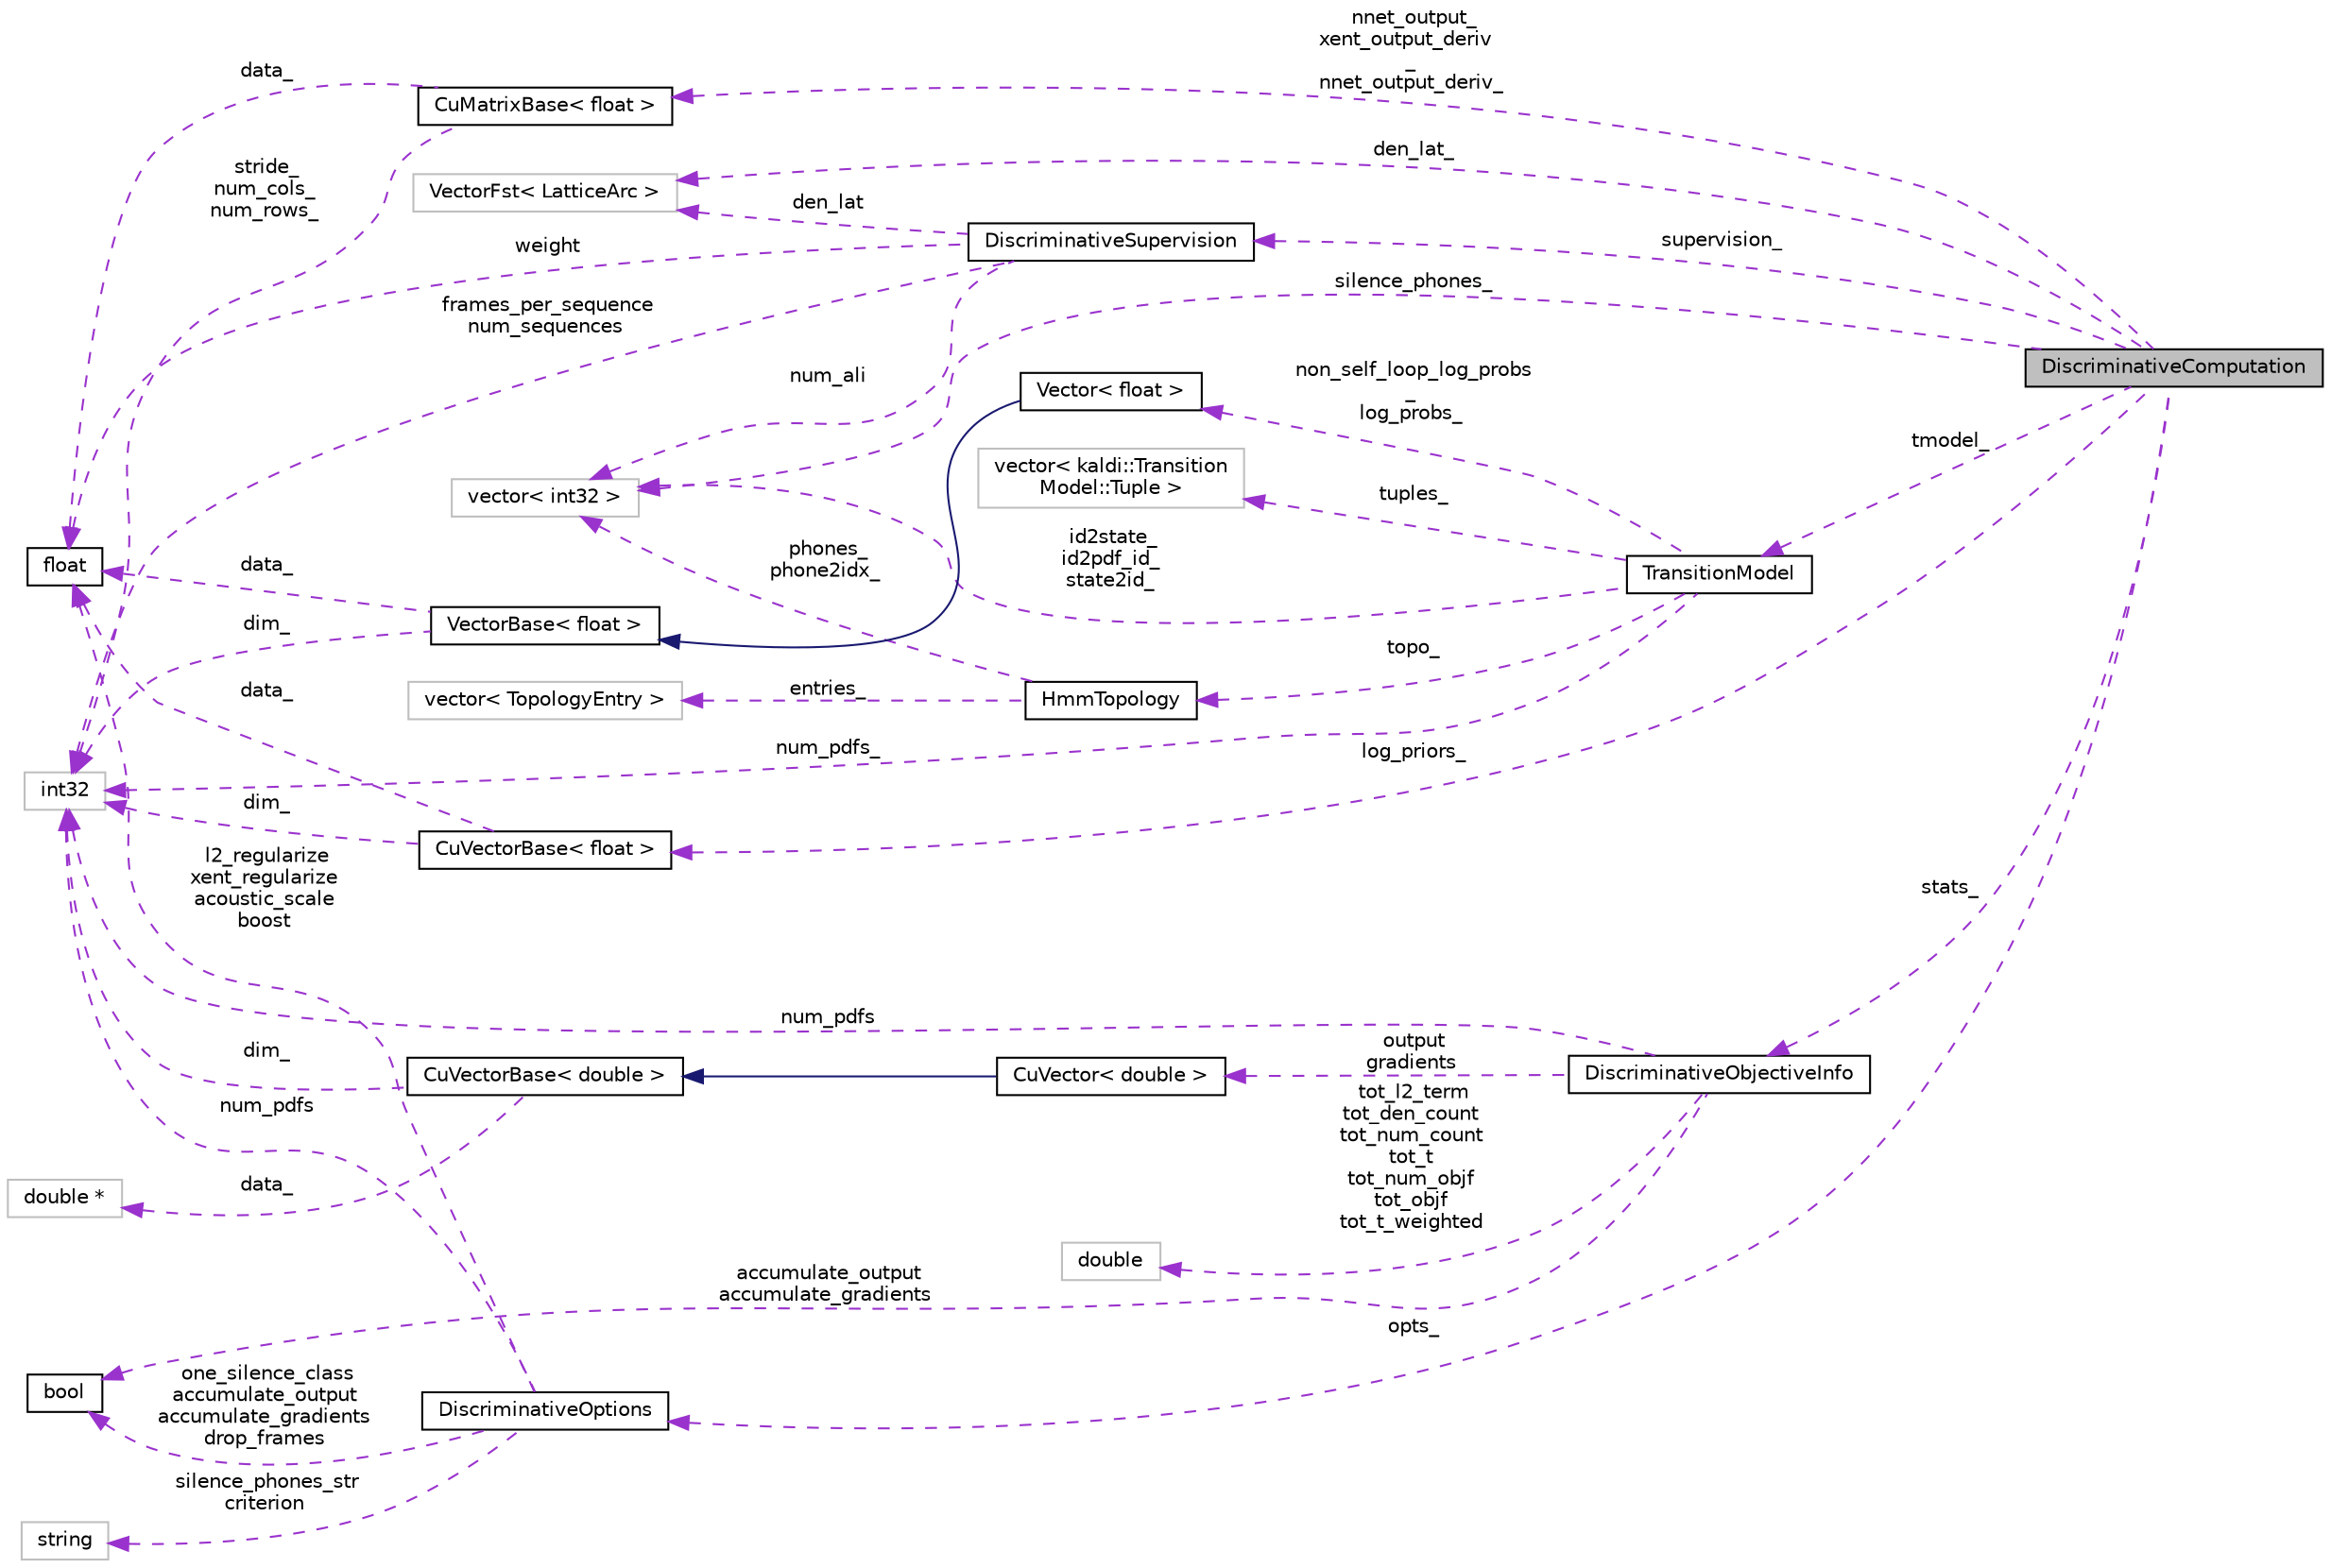 digraph "DiscriminativeComputation"
{
  edge [fontname="Helvetica",fontsize="10",labelfontname="Helvetica",labelfontsize="10"];
  node [fontname="Helvetica",fontsize="10",shape=record];
  rankdir="LR";
  Node1 [label="DiscriminativeComputation",height=0.2,width=0.4,color="black", fillcolor="grey75", style="filled", fontcolor="black"];
  Node2 -> Node1 [dir="back",color="darkorchid3",fontsize="10",style="dashed",label=" supervision_" ,fontname="Helvetica"];
  Node2 [label="DiscriminativeSupervision",height=0.2,width=0.4,color="black", fillcolor="white", style="filled",URL="$structkaldi_1_1discriminative_1_1DiscriminativeSupervision.html"];
  Node3 -> Node2 [dir="back",color="darkorchid3",fontsize="10",style="dashed",label=" weight" ,fontname="Helvetica"];
  Node3 [label="float",height=0.2,width=0.4,color="black", fillcolor="white", style="filled",URL="$classfloat.html"];
  Node4 -> Node2 [dir="back",color="darkorchid3",fontsize="10",style="dashed",label=" num_ali" ,fontname="Helvetica"];
  Node4 [label="vector\< int32 \>",height=0.2,width=0.4,color="grey75", fillcolor="white", style="filled"];
  Node5 -> Node2 [dir="back",color="darkorchid3",fontsize="10",style="dashed",label=" den_lat" ,fontname="Helvetica"];
  Node5 [label="VectorFst\< LatticeArc \>",height=0.2,width=0.4,color="grey75", fillcolor="white", style="filled"];
  Node6 -> Node2 [dir="back",color="darkorchid3",fontsize="10",style="dashed",label=" frames_per_sequence\nnum_sequences" ,fontname="Helvetica"];
  Node6 [label="int32",height=0.2,width=0.4,color="grey75", fillcolor="white", style="filled"];
  Node4 -> Node1 [dir="back",color="darkorchid3",fontsize="10",style="dashed",label=" silence_phones_" ,fontname="Helvetica"];
  Node7 -> Node1 [dir="back",color="darkorchid3",fontsize="10",style="dashed",label=" log_priors_" ,fontname="Helvetica"];
  Node7 [label="CuVectorBase\< float \>",height=0.2,width=0.4,color="black", fillcolor="white", style="filled",URL="$classkaldi_1_1CuVectorBase.html"];
  Node3 -> Node7 [dir="back",color="darkorchid3",fontsize="10",style="dashed",label=" data_" ,fontname="Helvetica"];
  Node6 -> Node7 [dir="back",color="darkorchid3",fontsize="10",style="dashed",label=" dim_" ,fontname="Helvetica"];
  Node5 -> Node1 [dir="back",color="darkorchid3",fontsize="10",style="dashed",label=" den_lat_" ,fontname="Helvetica"];
  Node8 -> Node1 [dir="back",color="darkorchid3",fontsize="10",style="dashed",label=" stats_" ,fontname="Helvetica"];
  Node8 [label="DiscriminativeObjectiveInfo",height=0.2,width=0.4,color="black", fillcolor="white", style="filled",URL="$structkaldi_1_1discriminative_1_1DiscriminativeObjectiveInfo.html"];
  Node9 -> Node8 [dir="back",color="darkorchid3",fontsize="10",style="dashed",label=" tot_l2_term\ntot_den_count\ntot_num_count\ntot_t\ntot_num_objf\ntot_objf\ntot_t_weighted" ,fontname="Helvetica"];
  Node9 [label="double",height=0.2,width=0.4,color="grey75", fillcolor="white", style="filled"];
  Node10 -> Node8 [dir="back",color="darkorchid3",fontsize="10",style="dashed",label=" accumulate_output\naccumulate_gradients" ,fontname="Helvetica"];
  Node10 [label="bool",height=0.2,width=0.4,color="black", fillcolor="white", style="filled",URL="$classbool.html"];
  Node11 -> Node8 [dir="back",color="darkorchid3",fontsize="10",style="dashed",label=" output\ngradients" ,fontname="Helvetica"];
  Node11 [label="CuVector\< double \>",height=0.2,width=0.4,color="black", fillcolor="white", style="filled",URL="$classkaldi_1_1CuVector.html"];
  Node12 -> Node11 [dir="back",color="midnightblue",fontsize="10",style="solid",fontname="Helvetica"];
  Node12 [label="CuVectorBase\< double \>",height=0.2,width=0.4,color="black", fillcolor="white", style="filled",URL="$classkaldi_1_1CuVectorBase.html"];
  Node13 -> Node12 [dir="back",color="darkorchid3",fontsize="10",style="dashed",label=" data_" ,fontname="Helvetica"];
  Node13 [label="double *",height=0.2,width=0.4,color="grey75", fillcolor="white", style="filled"];
  Node6 -> Node12 [dir="back",color="darkorchid3",fontsize="10",style="dashed",label=" dim_" ,fontname="Helvetica"];
  Node6 -> Node8 [dir="back",color="darkorchid3",fontsize="10",style="dashed",label=" num_pdfs" ,fontname="Helvetica"];
  Node14 -> Node1 [dir="back",color="darkorchid3",fontsize="10",style="dashed",label=" opts_" ,fontname="Helvetica"];
  Node14 [label="DiscriminativeOptions",height=0.2,width=0.4,color="black", fillcolor="white", style="filled",URL="$structkaldi_1_1discriminative_1_1DiscriminativeOptions.html"];
  Node3 -> Node14 [dir="back",color="darkorchid3",fontsize="10",style="dashed",label=" l2_regularize\nxent_regularize\nacoustic_scale\nboost" ,fontname="Helvetica"];
  Node10 -> Node14 [dir="back",color="darkorchid3",fontsize="10",style="dashed",label=" one_silence_class\naccumulate_output\naccumulate_gradients\ndrop_frames" ,fontname="Helvetica"];
  Node15 -> Node14 [dir="back",color="darkorchid3",fontsize="10",style="dashed",label=" silence_phones_str\ncriterion" ,fontname="Helvetica"];
  Node15 [label="string",height=0.2,width=0.4,color="grey75", fillcolor="white", style="filled"];
  Node6 -> Node14 [dir="back",color="darkorchid3",fontsize="10",style="dashed",label=" num_pdfs" ,fontname="Helvetica"];
  Node16 -> Node1 [dir="back",color="darkorchid3",fontsize="10",style="dashed",label=" nnet_output_\nxent_output_deriv\l_\nnnet_output_deriv_" ,fontname="Helvetica"];
  Node16 [label="CuMatrixBase\< float \>",height=0.2,width=0.4,color="black", fillcolor="white", style="filled",URL="$classkaldi_1_1CuMatrixBase.html"];
  Node3 -> Node16 [dir="back",color="darkorchid3",fontsize="10",style="dashed",label=" data_" ,fontname="Helvetica"];
  Node6 -> Node16 [dir="back",color="darkorchid3",fontsize="10",style="dashed",label=" stride_\nnum_cols_\nnum_rows_" ,fontname="Helvetica"];
  Node17 -> Node1 [dir="back",color="darkorchid3",fontsize="10",style="dashed",label=" tmodel_" ,fontname="Helvetica"];
  Node17 [label="TransitionModel",height=0.2,width=0.4,color="black", fillcolor="white", style="filled",URL="$classkaldi_1_1TransitionModel.html"];
  Node18 -> Node17 [dir="back",color="darkorchid3",fontsize="10",style="dashed",label=" topo_" ,fontname="Helvetica"];
  Node18 [label="HmmTopology",height=0.2,width=0.4,color="black", fillcolor="white", style="filled",URL="$classkaldi_1_1HmmTopology.html",tooltip="A class for storing topology information for phones. "];
  Node4 -> Node18 [dir="back",color="darkorchid3",fontsize="10",style="dashed",label=" phones_\nphone2idx_" ,fontname="Helvetica"];
  Node19 -> Node18 [dir="back",color="darkorchid3",fontsize="10",style="dashed",label=" entries_" ,fontname="Helvetica"];
  Node19 [label="vector\< TopologyEntry \>",height=0.2,width=0.4,color="grey75", fillcolor="white", style="filled"];
  Node4 -> Node17 [dir="back",color="darkorchid3",fontsize="10",style="dashed",label=" id2state_\nid2pdf_id_\nstate2id_" ,fontname="Helvetica"];
  Node20 -> Node17 [dir="back",color="darkorchid3",fontsize="10",style="dashed",label=" tuples_" ,fontname="Helvetica"];
  Node20 [label="vector\< kaldi::Transition\lModel::Tuple \>",height=0.2,width=0.4,color="grey75", fillcolor="white", style="filled"];
  Node21 -> Node17 [dir="back",color="darkorchid3",fontsize="10",style="dashed",label=" non_self_loop_log_probs\l_\nlog_probs_" ,fontname="Helvetica"];
  Node21 [label="Vector\< float \>",height=0.2,width=0.4,color="black", fillcolor="white", style="filled",URL="$classkaldi_1_1Vector.html"];
  Node22 -> Node21 [dir="back",color="midnightblue",fontsize="10",style="solid",fontname="Helvetica"];
  Node22 [label="VectorBase\< float \>",height=0.2,width=0.4,color="black", fillcolor="white", style="filled",URL="$classkaldi_1_1VectorBase.html"];
  Node3 -> Node22 [dir="back",color="darkorchid3",fontsize="10",style="dashed",label=" data_" ,fontname="Helvetica"];
  Node6 -> Node22 [dir="back",color="darkorchid3",fontsize="10",style="dashed",label=" dim_" ,fontname="Helvetica"];
  Node6 -> Node17 [dir="back",color="darkorchid3",fontsize="10",style="dashed",label=" num_pdfs_" ,fontname="Helvetica"];
}
